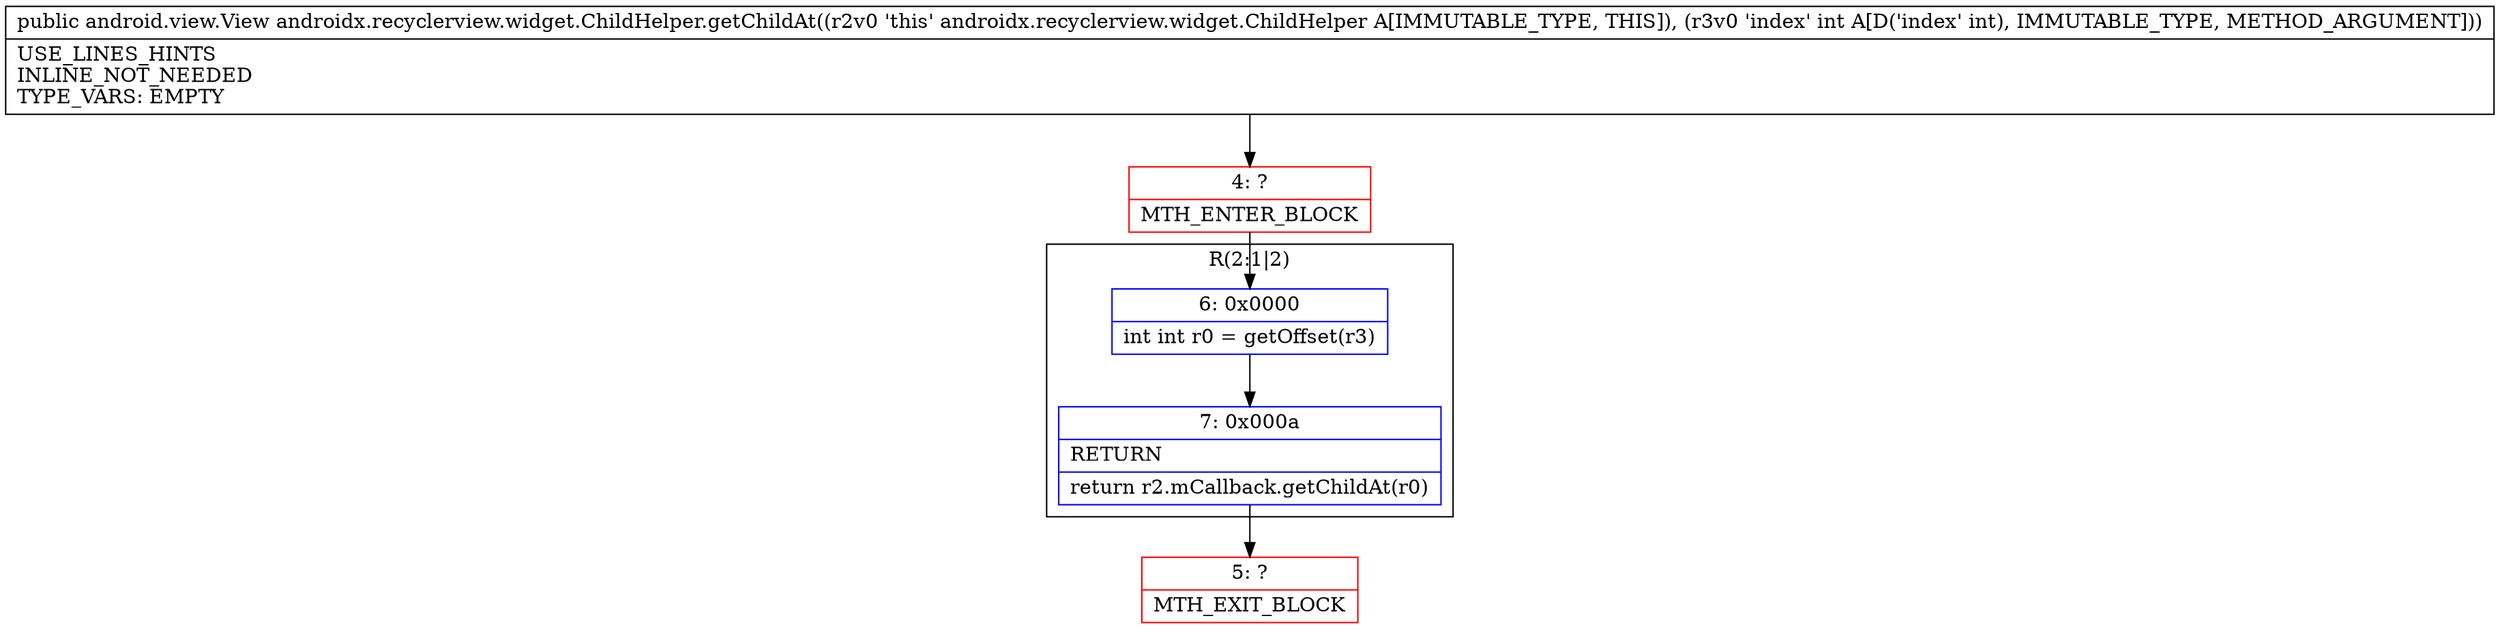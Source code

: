 digraph "CFG forandroidx.recyclerview.widget.ChildHelper.getChildAt(I)Landroid\/view\/View;" {
subgraph cluster_Region_541610426 {
label = "R(2:1|2)";
node [shape=record,color=blue];
Node_6 [shape=record,label="{6\:\ 0x0000|int int r0 = getOffset(r3)\l}"];
Node_7 [shape=record,label="{7\:\ 0x000a|RETURN\l|return r2.mCallback.getChildAt(r0)\l}"];
}
Node_4 [shape=record,color=red,label="{4\:\ ?|MTH_ENTER_BLOCK\l}"];
Node_5 [shape=record,color=red,label="{5\:\ ?|MTH_EXIT_BLOCK\l}"];
MethodNode[shape=record,label="{public android.view.View androidx.recyclerview.widget.ChildHelper.getChildAt((r2v0 'this' androidx.recyclerview.widget.ChildHelper A[IMMUTABLE_TYPE, THIS]), (r3v0 'index' int A[D('index' int), IMMUTABLE_TYPE, METHOD_ARGUMENT]))  | USE_LINES_HINTS\lINLINE_NOT_NEEDED\lTYPE_VARS: EMPTY\l}"];
MethodNode -> Node_4;Node_6 -> Node_7;
Node_7 -> Node_5;
Node_4 -> Node_6;
}

